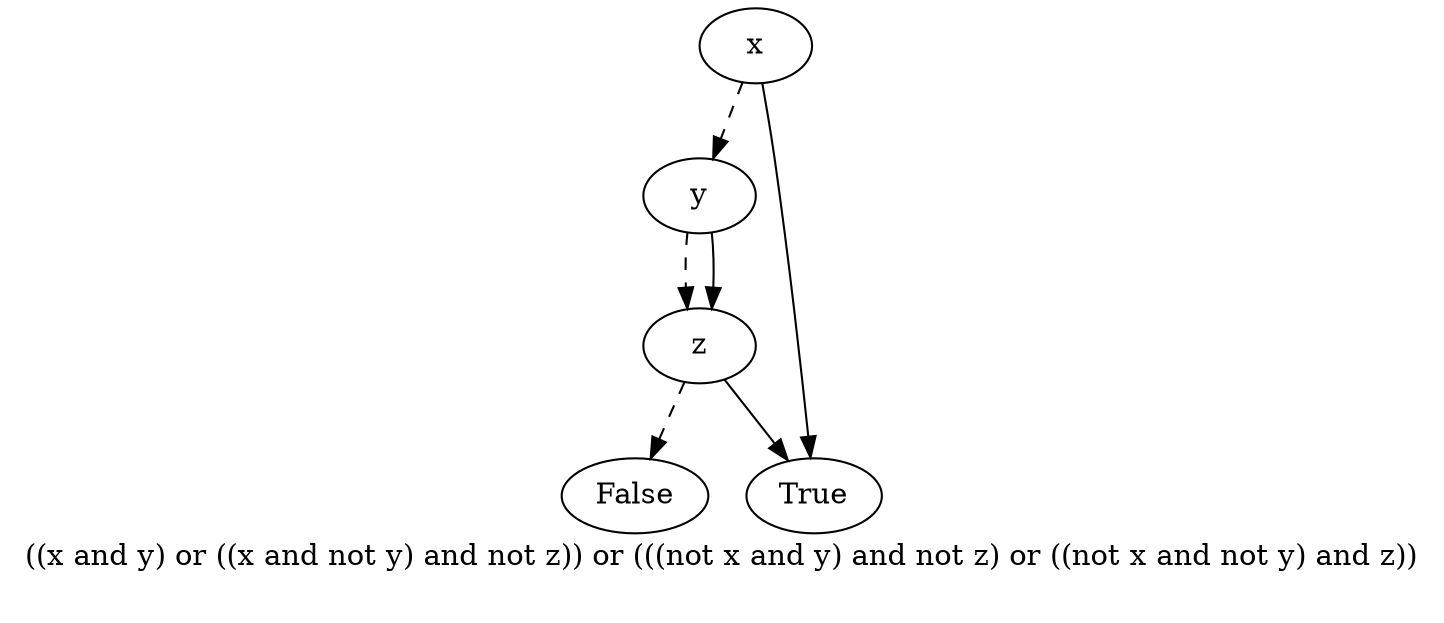 digraph{
label="((x and y) or ((x and not y) and not z)) or (((not x and y) and not z) or ((not x and not y) and z))\n\n"
2746076254672[label=x]2746076252272[label="y
"]
2746076254672 -> 2746076252272[style=dashed label="" fontcolor = gray]
2746076250992[label="z
"]
2746076252272 -> 2746076250992[style=dashed label="" fontcolor = gray]
2746076151344[label="False
"]
2746076250992 -> 2746076151344[style=dashed label="" fontcolor = gray]
2746076151664[label="True
"]
2746076250992 -> 2746076151664 [label="" fontcolor = gray]
2746076250992[label="z
"]
2746076252272 -> 2746076250992 [label="" fontcolor = gray]
2746076151664[label="True
"]
2746076254672 -> 2746076151664 [label="" fontcolor = gray]
}